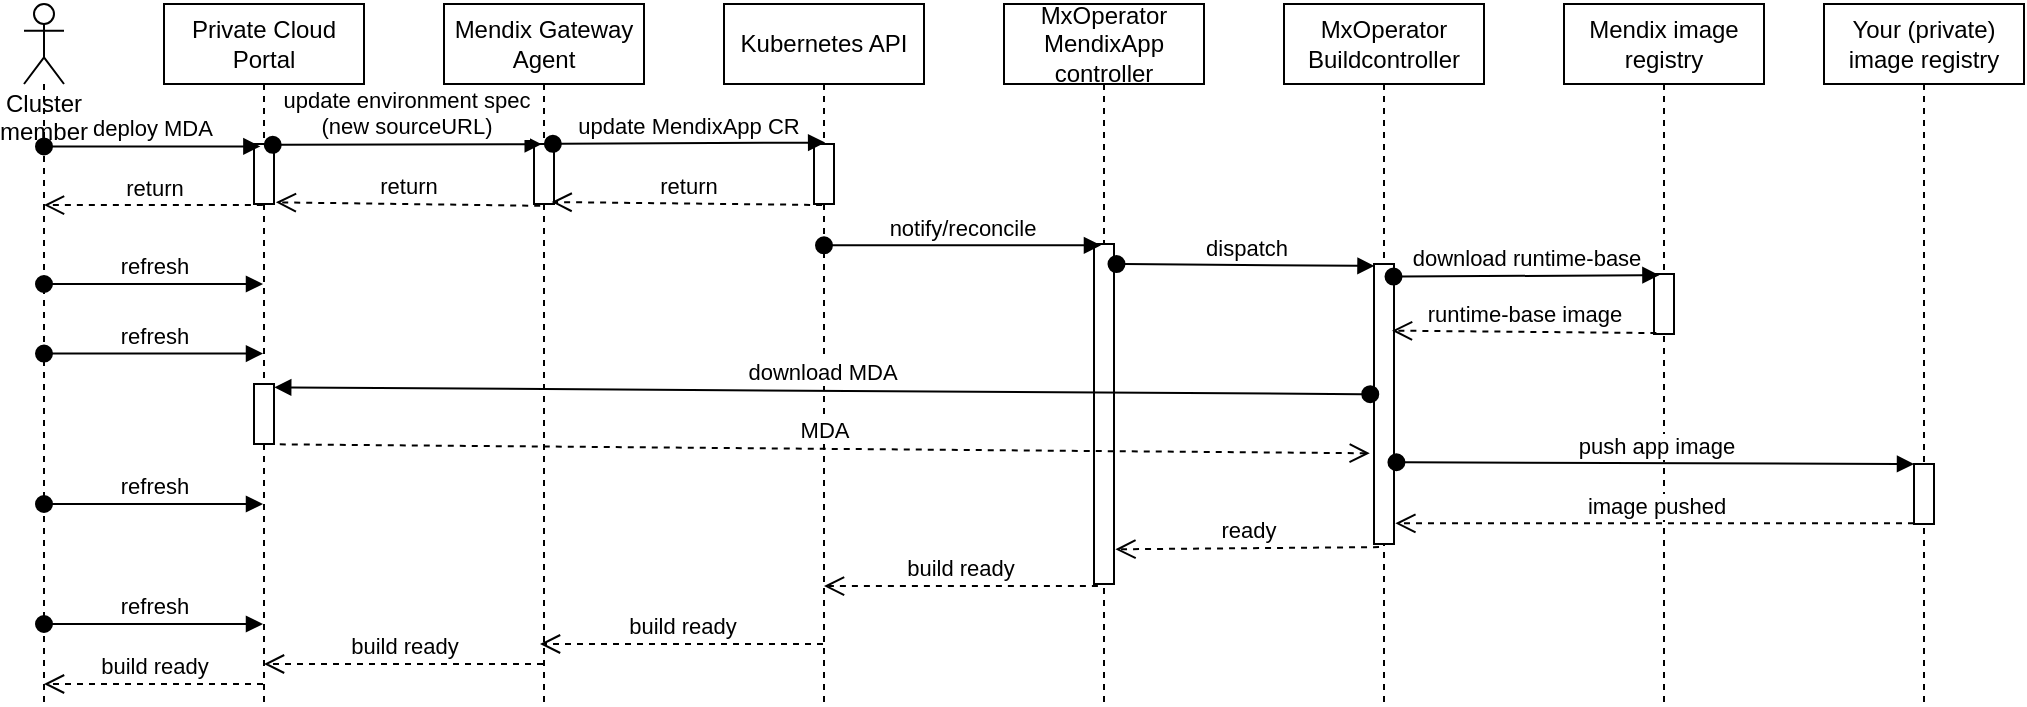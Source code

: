 <mxfile version="15.8.5" type="device"><diagram id="ApdMMUgGIA5krfA4BjRC" name="Page-1"><mxGraphModel dx="638" dy="545" grid="1" gridSize="10" guides="1" tooltips="1" connect="1" arrows="1" fold="1" page="1" pageScale="1" pageWidth="850" pageHeight="1100" math="0" shadow="0"><root><mxCell id="0"/><mxCell id="1" parent="0"/><mxCell id="VY5JdrncQfewSHqToUk_-2" value="Cluster member" style="shape=umlLifeline;participant=umlActor;perimeter=lifelinePerimeter;whiteSpace=wrap;html=1;container=1;collapsible=0;recursiveResize=0;verticalAlign=top;spacingTop=36;outlineConnect=0;" vertex="1" parent="1"><mxGeometry x="30" y="40" width="20" height="350" as="geometry"/></mxCell><mxCell id="VY5JdrncQfewSHqToUk_-37" value="build ready" style="html=1;verticalAlign=bottom;endArrow=open;dashed=1;endSize=8;rounded=0;" edge="1" parent="VY5JdrncQfewSHqToUk_-2" source="VY5JdrncQfewSHqToUk_-3"><mxGeometry relative="1" as="geometry"><mxPoint x="115.0" y="340" as="sourcePoint"/><mxPoint x="10" y="340" as="targetPoint"/></mxGeometry></mxCell><mxCell id="VY5JdrncQfewSHqToUk_-3" value="Private Cloud Portal" style="shape=umlLifeline;perimeter=lifelinePerimeter;whiteSpace=wrap;html=1;container=1;collapsible=0;recursiveResize=0;outlineConnect=0;" vertex="1" parent="1"><mxGeometry x="100" y="40" width="100" height="350" as="geometry"/></mxCell><mxCell id="VY5JdrncQfewSHqToUk_-6" value="" style="html=1;points=[];perimeter=orthogonalPerimeter;" vertex="1" parent="VY5JdrncQfewSHqToUk_-3"><mxGeometry x="45" y="70" width="10" height="30" as="geometry"/></mxCell><mxCell id="VY5JdrncQfewSHqToUk_-27" value="" style="html=1;points=[];perimeter=orthogonalPerimeter;" vertex="1" parent="VY5JdrncQfewSHqToUk_-3"><mxGeometry x="45" y="190" width="10" height="30" as="geometry"/></mxCell><mxCell id="VY5JdrncQfewSHqToUk_-4" value="Mendix Gateway Agent" style="shape=umlLifeline;perimeter=lifelinePerimeter;whiteSpace=wrap;html=1;container=1;collapsible=0;recursiveResize=0;outlineConnect=0;" vertex="1" parent="1"><mxGeometry x="240" y="40" width="100" height="350" as="geometry"/></mxCell><mxCell id="VY5JdrncQfewSHqToUk_-9" value="" style="html=1;points=[];perimeter=orthogonalPerimeter;" vertex="1" parent="VY5JdrncQfewSHqToUk_-4"><mxGeometry x="45" y="70" width="10" height="30" as="geometry"/></mxCell><mxCell id="VY5JdrncQfewSHqToUk_-35" value="build ready" style="html=1;verticalAlign=bottom;endArrow=open;dashed=1;endSize=8;rounded=0;" edge="1" parent="VY5JdrncQfewSHqToUk_-4" source="VY5JdrncQfewSHqToUk_-5"><mxGeometry relative="1" as="geometry"><mxPoint x="185.0" y="320" as="sourcePoint"/><mxPoint x="48" y="320" as="targetPoint"/></mxGeometry></mxCell><mxCell id="VY5JdrncQfewSHqToUk_-5" value="Kubernetes API" style="shape=umlLifeline;perimeter=lifelinePerimeter;whiteSpace=wrap;html=1;container=1;collapsible=0;recursiveResize=0;outlineConnect=0;" vertex="1" parent="1"><mxGeometry x="380" y="40" width="100" height="350" as="geometry"/></mxCell><mxCell id="VY5JdrncQfewSHqToUk_-11" value="" style="html=1;points=[];perimeter=orthogonalPerimeter;" vertex="1" parent="VY5JdrncQfewSHqToUk_-5"><mxGeometry x="45" y="70" width="10" height="30" as="geometry"/></mxCell><mxCell id="VY5JdrncQfewSHqToUk_-7" value="deploy MDA" style="html=1;verticalAlign=bottom;startArrow=oval;startFill=1;endArrow=block;startSize=8;rounded=0;entryX=0.319;entryY=0.04;entryDx=0;entryDy=0;entryPerimeter=0;" edge="1" parent="1" source="VY5JdrncQfewSHqToUk_-2" target="VY5JdrncQfewSHqToUk_-6"><mxGeometry width="60" relative="1" as="geometry"><mxPoint x="-30" y="240" as="sourcePoint"/><mxPoint x="30" y="240" as="targetPoint"/></mxGeometry></mxCell><mxCell id="VY5JdrncQfewSHqToUk_-8" value="return" style="html=1;verticalAlign=bottom;endArrow=open;dashed=1;endSize=8;rounded=0;exitX=0.443;exitY=1.017;exitDx=0;exitDy=0;exitPerimeter=0;" edge="1" parent="1" source="VY5JdrncQfewSHqToUk_-6" target="VY5JdrncQfewSHqToUk_-2"><mxGeometry relative="1" as="geometry"><mxPoint x="110" y="330" as="sourcePoint"/><mxPoint x="30" y="330" as="targetPoint"/></mxGeometry></mxCell><mxCell id="VY5JdrncQfewSHqToUk_-10" value="update environment spec&lt;br&gt;(new sourceURL)" style="html=1;verticalAlign=bottom;startArrow=oval;startFill=1;endArrow=block;startSize=8;rounded=0;entryX=0.386;entryY=0.002;entryDx=0;entryDy=0;entryPerimeter=0;exitX=0.938;exitY=0.014;exitDx=0;exitDy=0;exitPerimeter=0;" edge="1" parent="1" source="VY5JdrncQfewSHqToUk_-6" target="VY5JdrncQfewSHqToUk_-9"><mxGeometry width="60" relative="1" as="geometry"><mxPoint x="159.999" y="200.0" as="sourcePoint"/><mxPoint x="268.26" y="200.0" as="targetPoint"/></mxGeometry></mxCell><mxCell id="VY5JdrncQfewSHqToUk_-12" value="update MendixApp CR" style="html=1;verticalAlign=bottom;startArrow=oval;startFill=1;endArrow=block;startSize=8;rounded=0;entryX=0.557;entryY=-0.024;entryDx=0;entryDy=0;entryPerimeter=0;exitX=0.944;exitY=-0.003;exitDx=0;exitDy=0;exitPerimeter=0;" edge="1" parent="1" source="VY5JdrncQfewSHqToUk_-9" target="VY5JdrncQfewSHqToUk_-11"><mxGeometry width="60" relative="1" as="geometry"><mxPoint x="350" y="170" as="sourcePoint"/><mxPoint x="298.86" y="120.06" as="targetPoint"/></mxGeometry></mxCell><mxCell id="VY5JdrncQfewSHqToUk_-13" value="return" style="html=1;verticalAlign=bottom;endArrow=open;dashed=1;endSize=8;rounded=0;exitX=0.31;exitY=1.03;exitDx=0;exitDy=0;exitPerimeter=0;entryX=1.093;entryY=0.972;entryDx=0;entryDy=0;entryPerimeter=0;" edge="1" parent="1" source="VY5JdrncQfewSHqToUk_-9" target="VY5JdrncQfewSHqToUk_-6"><mxGeometry relative="1" as="geometry"><mxPoint x="159.43" y="150.51" as="sourcePoint"/><mxPoint x="49.929" y="150.51" as="targetPoint"/></mxGeometry></mxCell><mxCell id="VY5JdrncQfewSHqToUk_-14" value="return" style="html=1;verticalAlign=bottom;endArrow=open;dashed=1;endSize=8;rounded=0;exitX=0.405;exitY=1.017;exitDx=0;exitDy=0;exitPerimeter=0;entryX=0.881;entryY=0.967;entryDx=0;entryDy=0;entryPerimeter=0;" edge="1" parent="1" source="VY5JdrncQfewSHqToUk_-11" target="VY5JdrncQfewSHqToUk_-9"><mxGeometry relative="1" as="geometry"><mxPoint x="380.0" y="220" as="sourcePoint"/><mxPoint x="270.499" y="220" as="targetPoint"/></mxGeometry></mxCell><mxCell id="VY5JdrncQfewSHqToUk_-15" value="MxOperator MendixApp controller" style="shape=umlLifeline;perimeter=lifelinePerimeter;whiteSpace=wrap;html=1;container=1;collapsible=0;recursiveResize=0;outlineConnect=0;" vertex="1" parent="1"><mxGeometry x="520" y="40" width="100" height="350" as="geometry"/></mxCell><mxCell id="VY5JdrncQfewSHqToUk_-16" value="" style="html=1;points=[];perimeter=orthogonalPerimeter;" vertex="1" parent="VY5JdrncQfewSHqToUk_-15"><mxGeometry x="45" y="120" width="10" height="170" as="geometry"/></mxCell><mxCell id="VY5JdrncQfewSHqToUk_-17" value="notify/reconcile" style="html=1;verticalAlign=bottom;startArrow=oval;startFill=1;endArrow=block;startSize=8;rounded=0;entryX=0.348;entryY=0.004;entryDx=0;entryDy=0;entryPerimeter=0;" edge="1" parent="1" source="VY5JdrncQfewSHqToUk_-5" target="VY5JdrncQfewSHqToUk_-16"><mxGeometry width="60" relative="1" as="geometry"><mxPoint x="460" y="180" as="sourcePoint"/><mxPoint x="520" y="180" as="targetPoint"/></mxGeometry></mxCell><mxCell id="VY5JdrncQfewSHqToUk_-18" value="MxOperator Buildcontroller" style="shape=umlLifeline;perimeter=lifelinePerimeter;whiteSpace=wrap;html=1;container=1;collapsible=0;recursiveResize=0;outlineConnect=0;" vertex="1" parent="1"><mxGeometry x="660" y="40" width="100" height="350" as="geometry"/></mxCell><mxCell id="VY5JdrncQfewSHqToUk_-19" value="" style="html=1;points=[];perimeter=orthogonalPerimeter;" vertex="1" parent="VY5JdrncQfewSHqToUk_-18"><mxGeometry x="45" y="130" width="10" height="140" as="geometry"/></mxCell><mxCell id="VY5JdrncQfewSHqToUk_-20" value="Mendix image registry" style="shape=umlLifeline;perimeter=lifelinePerimeter;whiteSpace=wrap;html=1;container=1;collapsible=0;recursiveResize=0;outlineConnect=0;" vertex="1" parent="1"><mxGeometry x="800" y="40" width="100" height="350" as="geometry"/></mxCell><mxCell id="VY5JdrncQfewSHqToUk_-21" value="" style="html=1;points=[];perimeter=orthogonalPerimeter;" vertex="1" parent="VY5JdrncQfewSHqToUk_-20"><mxGeometry x="45" y="135" width="10" height="30" as="geometry"/></mxCell><mxCell id="VY5JdrncQfewSHqToUk_-22" value="Your (private) image registry" style="shape=umlLifeline;perimeter=lifelinePerimeter;whiteSpace=wrap;html=1;container=1;collapsible=0;recursiveResize=0;outlineConnect=0;" vertex="1" parent="1"><mxGeometry x="930" y="40" width="100" height="350" as="geometry"/></mxCell><mxCell id="VY5JdrncQfewSHqToUk_-23" value="" style="html=1;points=[];perimeter=orthogonalPerimeter;" vertex="1" parent="VY5JdrncQfewSHqToUk_-22"><mxGeometry x="45" y="230" width="10" height="30" as="geometry"/></mxCell><mxCell id="VY5JdrncQfewSHqToUk_-24" value="dispatch" style="html=1;verticalAlign=bottom;startArrow=oval;startFill=1;endArrow=block;startSize=8;rounded=0;entryX=0.024;entryY=0.007;entryDx=0;entryDy=0;entryPerimeter=0;exitX=1.125;exitY=0.059;exitDx=0;exitDy=0;exitPerimeter=0;" edge="1" parent="1" source="VY5JdrncQfewSHqToUk_-16" target="VY5JdrncQfewSHqToUk_-19"><mxGeometry width="60" relative="1" as="geometry"><mxPoint x="530" y="350" as="sourcePoint"/><mxPoint x="590" y="350" as="targetPoint"/></mxGeometry></mxCell><mxCell id="VY5JdrncQfewSHqToUk_-25" value="download runtime-base" style="html=1;verticalAlign=bottom;startArrow=oval;startFill=1;endArrow=block;startSize=8;rounded=0;exitX=0.976;exitY=0.045;exitDx=0;exitDy=0;exitPerimeter=0;entryX=0.271;entryY=0.019;entryDx=0;entryDy=0;entryPerimeter=0;" edge="1" parent="1" source="VY5JdrncQfewSHqToUk_-19" target="VY5JdrncQfewSHqToUk_-21"><mxGeometry width="60" relative="1" as="geometry"><mxPoint x="740" y="180" as="sourcePoint"/><mxPoint x="800" y="180" as="targetPoint"/></mxGeometry></mxCell><mxCell id="VY5JdrncQfewSHqToUk_-26" value="runtime-base image" style="html=1;verticalAlign=bottom;endArrow=open;dashed=1;endSize=8;rounded=0;exitX=0.119;exitY=0.984;exitDx=0;exitDy=0;exitPerimeter=0;entryX=0.9;entryY=0.238;entryDx=0;entryDy=0;entryPerimeter=0;" edge="1" parent="1" source="VY5JdrncQfewSHqToUk_-21" target="VY5JdrncQfewSHqToUk_-19"><mxGeometry relative="1" as="geometry"><mxPoint x="830" y="220" as="sourcePoint"/><mxPoint x="750" y="220" as="targetPoint"/></mxGeometry></mxCell><mxCell id="VY5JdrncQfewSHqToUk_-29" value="download MDA" style="html=1;verticalAlign=bottom;startArrow=oval;startFill=1;endArrow=block;startSize=8;rounded=0;exitX=-0.187;exitY=0.465;exitDx=0;exitDy=0;exitPerimeter=0;entryX=1.011;entryY=0.056;entryDx=0;entryDy=0;entryPerimeter=0;" edge="1" parent="1" source="VY5JdrncQfewSHqToUk_-19" target="VY5JdrncQfewSHqToUk_-27"><mxGeometry width="60" relative="1" as="geometry"><mxPoint x="590" y="360" as="sourcePoint"/><mxPoint x="150" y="230" as="targetPoint"/></mxGeometry></mxCell><mxCell id="VY5JdrncQfewSHqToUk_-30" value="MDA" style="html=1;verticalAlign=bottom;endArrow=open;dashed=1;endSize=8;rounded=0;exitX=1.289;exitY=1.006;exitDx=0;exitDy=0;exitPerimeter=0;entryX=-0.211;entryY=0.676;entryDx=0;entryDy=0;entryPerimeter=0;" edge="1" parent="1" source="VY5JdrncQfewSHqToUk_-27" target="VY5JdrncQfewSHqToUk_-19"><mxGeometry relative="1" as="geometry"><mxPoint x="322.19" y="291.2" as="sourcePoint"/><mxPoint x="190.0" y="290.0" as="targetPoint"/></mxGeometry></mxCell><mxCell id="VY5JdrncQfewSHqToUk_-31" value="push app image" style="html=1;verticalAlign=bottom;startArrow=oval;startFill=1;endArrow=block;startSize=8;rounded=0;exitX=1.122;exitY=0.708;exitDx=0;exitDy=0;exitPerimeter=0;" edge="1" parent="1" source="VY5JdrncQfewSHqToUk_-19" target="VY5JdrncQfewSHqToUk_-23"><mxGeometry width="60" relative="1" as="geometry"><mxPoint x="830" y="370" as="sourcePoint"/><mxPoint x="890" y="370" as="targetPoint"/></mxGeometry></mxCell><mxCell id="VY5JdrncQfewSHqToUk_-32" value="image pushed" style="html=1;verticalAlign=bottom;endArrow=open;dashed=1;endSize=8;rounded=0;entryX=1.067;entryY=0.926;entryDx=0;entryDy=0;entryPerimeter=0;" edge="1" parent="1" source="VY5JdrncQfewSHqToUk_-23" target="VY5JdrncQfewSHqToUk_-19"><mxGeometry relative="1" as="geometry"><mxPoint x="830" y="390" as="sourcePoint"/><mxPoint x="750" y="390" as="targetPoint"/></mxGeometry></mxCell><mxCell id="VY5JdrncQfewSHqToUk_-33" value="ready" style="html=1;verticalAlign=bottom;endArrow=open;dashed=1;endSize=8;rounded=0;exitX=0.252;exitY=1.011;exitDx=0;exitDy=0;exitPerimeter=0;entryX=1.071;entryY=0.898;entryDx=0;entryDy=0;entryPerimeter=0;" edge="1" parent="1" source="VY5JdrncQfewSHqToUk_-19" target="VY5JdrncQfewSHqToUk_-16"><mxGeometry relative="1" as="geometry"><mxPoint x="670" y="370" as="sourcePoint"/><mxPoint x="590" y="370" as="targetPoint"/></mxGeometry></mxCell><mxCell id="VY5JdrncQfewSHqToUk_-34" value="build ready" style="html=1;verticalAlign=bottom;endArrow=open;dashed=1;endSize=8;rounded=0;exitX=0.195;exitY=1.006;exitDx=0;exitDy=0;exitPerimeter=0;" edge="1" parent="1" source="VY5JdrncQfewSHqToUk_-16" target="VY5JdrncQfewSHqToUk_-5"><mxGeometry relative="1" as="geometry"><mxPoint x="540" y="390" as="sourcePoint"/><mxPoint x="340" y="390" as="targetPoint"/></mxGeometry></mxCell><mxCell id="VY5JdrncQfewSHqToUk_-36" value="build ready" style="html=1;verticalAlign=bottom;endArrow=open;dashed=1;endSize=8;rounded=0;" edge="1" parent="1" source="VY5JdrncQfewSHqToUk_-4" target="VY5JdrncQfewSHqToUk_-3"><mxGeometry relative="1" as="geometry"><mxPoint x="282.14" y="380" as="sourcePoint"/><mxPoint x="150" y="380" as="targetPoint"/><Array as="points"><mxPoint x="250" y="370"/></Array></mxGeometry></mxCell><mxCell id="VY5JdrncQfewSHqToUk_-40" value="refresh" style="html=1;verticalAlign=bottom;startArrow=oval;startFill=1;endArrow=block;startSize=8;rounded=0;" edge="1" parent="1" source="VY5JdrncQfewSHqToUk_-2" target="VY5JdrncQfewSHqToUk_-3"><mxGeometry width="60" relative="1" as="geometry"><mxPoint x="-70" y="220" as="sourcePoint"/><mxPoint x="-10" y="220" as="targetPoint"/><Array as="points"><mxPoint x="80" y="180"/></Array></mxGeometry></mxCell><mxCell id="VY5JdrncQfewSHqToUk_-41" value="refresh" style="html=1;verticalAlign=bottom;startArrow=oval;startFill=1;endArrow=block;startSize=8;rounded=0;" edge="1" parent="1" source="VY5JdrncQfewSHqToUk_-2" target="VY5JdrncQfewSHqToUk_-3"><mxGeometry width="60" relative="1" as="geometry"><mxPoint x="45.6" y="214.8" as="sourcePoint"/><mxPoint x="110" y="215" as="targetPoint"/><Array as="points"><mxPoint x="85.5" y="214.8"/></Array></mxGeometry></mxCell><mxCell id="VY5JdrncQfewSHqToUk_-42" value="refresh" style="html=1;verticalAlign=bottom;startArrow=oval;startFill=1;endArrow=block;startSize=8;rounded=0;" edge="1" parent="1" target="VY5JdrncQfewSHqToUk_-3"><mxGeometry width="60" relative="1" as="geometry"><mxPoint x="40" y="290" as="sourcePoint"/><mxPoint x="140" y="290" as="targetPoint"/><Array as="points"><mxPoint x="79.9" y="290"/></Array></mxGeometry></mxCell><mxCell id="VY5JdrncQfewSHqToUk_-44" value="refresh" style="html=1;verticalAlign=bottom;startArrow=oval;startFill=1;endArrow=block;startSize=8;rounded=0;" edge="1" parent="1" target="VY5JdrncQfewSHqToUk_-3"><mxGeometry width="60" relative="1" as="geometry"><mxPoint x="40" y="350" as="sourcePoint"/><mxPoint x="109.4" y="350" as="targetPoint"/><Array as="points"><mxPoint x="39.9" y="350"/></Array></mxGeometry></mxCell></root></mxGraphModel></diagram></mxfile>